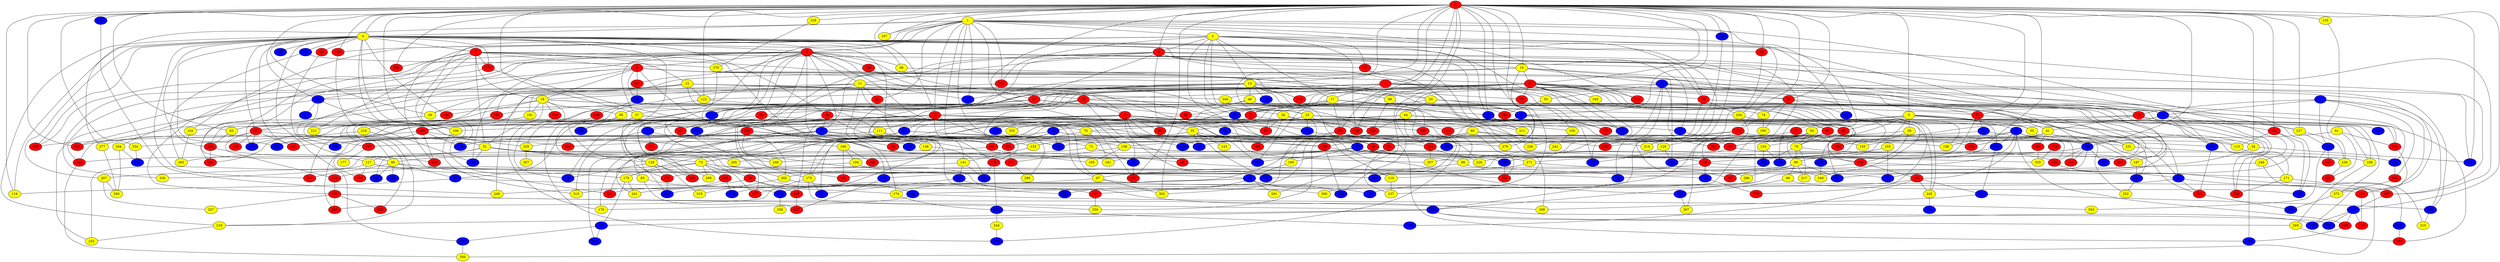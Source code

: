 graph {
0 [style = filled fillcolor = red];
1 [style = filled fillcolor = yellow];
2 [style = filled fillcolor = yellow];
3 [style = filled fillcolor = red];
4 [style = filled fillcolor = yellow];
5 [style = filled fillcolor = yellow];
6 [style = filled fillcolor = red];
7 [style = filled fillcolor = red];
8 [style = filled fillcolor = red];
9 [style = filled fillcolor = red];
10 [style = filled fillcolor = yellow];
11 [style = filled fillcolor = yellow];
12 [style = filled fillcolor = yellow];
13 [style = filled fillcolor = yellow];
14 [style = filled fillcolor = red];
15 [style = filled fillcolor = red];
16 [style = filled fillcolor = red];
17 [style = filled fillcolor = yellow];
18 [style = filled fillcolor = yellow];
19 [style = filled fillcolor = red];
20 [style = filled fillcolor = yellow];
21 [style = filled fillcolor = blue];
22 [style = filled fillcolor = blue];
23 [style = filled fillcolor = yellow];
24 [style = filled fillcolor = red];
25 [style = filled fillcolor = red];
26 [style = filled fillcolor = yellow];
27 [style = filled fillcolor = yellow];
28 [style = filled fillcolor = blue];
29 [style = filled fillcolor = yellow];
30 [style = filled fillcolor = yellow];
31 [style = filled fillcolor = blue];
32 [style = filled fillcolor = red];
33 [style = filled fillcolor = red];
34 [style = filled fillcolor = yellow];
35 [style = filled fillcolor = yellow];
36 [style = filled fillcolor = red];
37 [style = filled fillcolor = red];
38 [style = filled fillcolor = red];
39 [style = filled fillcolor = yellow];
40 [style = filled fillcolor = red];
41 [style = filled fillcolor = yellow];
42 [style = filled fillcolor = red];
43 [style = filled fillcolor = red];
44 [style = filled fillcolor = yellow];
45 [style = filled fillcolor = blue];
46 [style = filled fillcolor = yellow];
47 [style = filled fillcolor = blue];
48 [style = filled fillcolor = blue];
49 [style = filled fillcolor = blue];
50 [style = filled fillcolor = blue];
51 [style = filled fillcolor = yellow];
52 [style = filled fillcolor = blue];
53 [style = filled fillcolor = red];
54 [style = filled fillcolor = yellow];
55 [style = filled fillcolor = yellow];
56 [style = filled fillcolor = red];
57 [style = filled fillcolor = blue];
58 [style = filled fillcolor = red];
59 [style = filled fillcolor = blue];
60 [style = filled fillcolor = red];
61 [style = filled fillcolor = yellow];
62 [style = filled fillcolor = blue];
63 [style = filled fillcolor = yellow];
64 [style = filled fillcolor = red];
65 [style = filled fillcolor = red];
66 [style = filled fillcolor = red];
67 [style = filled fillcolor = red];
68 [style = filled fillcolor = yellow];
69 [style = filled fillcolor = red];
70 [style = filled fillcolor = yellow];
71 [style = filled fillcolor = yellow];
72 [style = filled fillcolor = red];
73 [style = filled fillcolor = yellow];
74 [style = filled fillcolor = yellow];
75 [style = filled fillcolor = red];
76 [style = filled fillcolor = red];
77 [style = filled fillcolor = blue];
78 [style = filled fillcolor = red];
79 [style = filled fillcolor = yellow];
80 [style = filled fillcolor = yellow];
81 [style = filled fillcolor = red];
82 [style = filled fillcolor = red];
83 [style = filled fillcolor = yellow];
84 [style = filled fillcolor = red];
85 [style = filled fillcolor = blue];
86 [style = filled fillcolor = yellow];
87 [style = filled fillcolor = red];
88 [style = filled fillcolor = red];
89 [style = filled fillcolor = blue];
90 [style = filled fillcolor = yellow];
91 [style = filled fillcolor = blue];
92 [style = filled fillcolor = red];
93 [style = filled fillcolor = blue];
94 [style = filled fillcolor = blue];
95 [style = filled fillcolor = yellow];
96 [style = filled fillcolor = yellow];
97 [style = filled fillcolor = yellow];
98 [style = filled fillcolor = yellow];
99 [style = filled fillcolor = yellow];
100 [style = filled fillcolor = red];
101 [style = filled fillcolor = blue];
102 [style = filled fillcolor = red];
103 [style = filled fillcolor = yellow];
104 [style = filled fillcolor = red];
105 [style = filled fillcolor = yellow];
106 [style = filled fillcolor = yellow];
107 [style = filled fillcolor = red];
108 [style = filled fillcolor = red];
109 [style = filled fillcolor = red];
110 [style = filled fillcolor = yellow];
111 [style = filled fillcolor = yellow];
112 [style = filled fillcolor = blue];
113 [style = filled fillcolor = red];
114 [style = filled fillcolor = red];
115 [style = filled fillcolor = yellow];
116 [style = filled fillcolor = red];
117 [style = filled fillcolor = yellow];
118 [style = filled fillcolor = red];
119 [style = filled fillcolor = yellow];
120 [style = filled fillcolor = yellow];
121 [style = filled fillcolor = red];
122 [style = filled fillcolor = yellow];
123 [style = filled fillcolor = red];
124 [style = filled fillcolor = red];
125 [style = filled fillcolor = yellow];
126 [style = filled fillcolor = red];
127 [style = filled fillcolor = red];
128 [style = filled fillcolor = blue];
129 [style = filled fillcolor = yellow];
130 [style = filled fillcolor = red];
131 [style = filled fillcolor = blue];
132 [style = filled fillcolor = red];
133 [style = filled fillcolor = yellow];
134 [style = filled fillcolor = blue];
135 [style = filled fillcolor = yellow];
136 [style = filled fillcolor = yellow];
137 [style = filled fillcolor = yellow];
138 [style = filled fillcolor = red];
139 [style = filled fillcolor = blue];
140 [style = filled fillcolor = blue];
141 [style = filled fillcolor = yellow];
142 [style = filled fillcolor = blue];
143 [style = filled fillcolor = yellow];
144 [style = filled fillcolor = blue];
145 [style = filled fillcolor = blue];
146 [style = filled fillcolor = blue];
147 [style = filled fillcolor = red];
148 [style = filled fillcolor = red];
149 [style = filled fillcolor = red];
150 [style = filled fillcolor = red];
151 [style = filled fillcolor = blue];
152 [style = filled fillcolor = yellow];
153 [style = filled fillcolor = blue];
154 [style = filled fillcolor = red];
155 [style = filled fillcolor = yellow];
156 [style = filled fillcolor = yellow];
157 [style = filled fillcolor = red];
158 [style = filled fillcolor = yellow];
159 [style = filled fillcolor = red];
160 [style = filled fillcolor = yellow];
161 [style = filled fillcolor = yellow];
162 [style = filled fillcolor = blue];
163 [style = filled fillcolor = blue];
164 [style = filled fillcolor = blue];
165 [style = filled fillcolor = yellow];
166 [style = filled fillcolor = blue];
167 [style = filled fillcolor = blue];
168 [style = filled fillcolor = red];
169 [style = filled fillcolor = yellow];
170 [style = filled fillcolor = yellow];
171 [style = filled fillcolor = yellow];
172 [style = filled fillcolor = red];
173 [style = filled fillcolor = red];
174 [style = filled fillcolor = yellow];
175 [style = filled fillcolor = yellow];
176 [style = filled fillcolor = red];
177 [style = filled fillcolor = yellow];
178 [style = filled fillcolor = red];
179 [style = filled fillcolor = yellow];
180 [style = filled fillcolor = blue];
181 [style = filled fillcolor = yellow];
182 [style = filled fillcolor = blue];
183 [style = filled fillcolor = blue];
184 [style = filled fillcolor = blue];
185 [style = filled fillcolor = blue];
186 [style = filled fillcolor = red];
187 [style = filled fillcolor = yellow];
188 [style = filled fillcolor = yellow];
189 [style = filled fillcolor = red];
190 [style = filled fillcolor = yellow];
191 [style = filled fillcolor = blue];
192 [style = filled fillcolor = red];
193 [style = filled fillcolor = red];
194 [style = filled fillcolor = yellow];
195 [style = filled fillcolor = red];
196 [style = filled fillcolor = blue];
197 [style = filled fillcolor = yellow];
198 [style = filled fillcolor = blue];
199 [style = filled fillcolor = red];
200 [style = filled fillcolor = blue];
201 [style = filled fillcolor = red];
202 [style = filled fillcolor = blue];
203 [style = filled fillcolor = red];
204 [style = filled fillcolor = blue];
205 [style = filled fillcolor = red];
206 [style = filled fillcolor = blue];
207 [style = filled fillcolor = yellow];
208 [style = filled fillcolor = red];
209 [style = filled fillcolor = blue];
210 [style = filled fillcolor = blue];
211 [style = filled fillcolor = yellow];
212 [style = filled fillcolor = yellow];
213 [style = filled fillcolor = blue];
214 [style = filled fillcolor = yellow];
215 [style = filled fillcolor = blue];
216 [style = filled fillcolor = yellow];
217 [style = filled fillcolor = yellow];
218 [style = filled fillcolor = yellow];
219 [style = filled fillcolor = blue];
220 [style = filled fillcolor = yellow];
221 [style = filled fillcolor = blue];
222 [style = filled fillcolor = red];
223 [style = filled fillcolor = red];
224 [style = filled fillcolor = red];
225 [style = filled fillcolor = red];
226 [style = filled fillcolor = yellow];
227 [style = filled fillcolor = yellow];
228 [style = filled fillcolor = yellow];
229 [style = filled fillcolor = blue];
230 [style = filled fillcolor = red];
231 [style = filled fillcolor = yellow];
232 [style = filled fillcolor = yellow];
233 [style = filled fillcolor = blue];
234 [style = filled fillcolor = yellow];
235 [style = filled fillcolor = blue];
236 [style = filled fillcolor = yellow];
237 [style = filled fillcolor = blue];
238 [style = filled fillcolor = red];
239 [style = filled fillcolor = blue];
240 [style = filled fillcolor = blue];
241 [style = filled fillcolor = yellow];
242 [style = filled fillcolor = yellow];
243 [style = filled fillcolor = red];
244 [style = filled fillcolor = yellow];
245 [style = filled fillcolor = yellow];
246 [style = filled fillcolor = yellow];
247 [style = filled fillcolor = red];
248 [style = filled fillcolor = yellow];
249 [style = filled fillcolor = yellow];
250 [style = filled fillcolor = blue];
251 [style = filled fillcolor = red];
252 [style = filled fillcolor = yellow];
253 [style = filled fillcolor = blue];
254 [style = filled fillcolor = blue];
255 [style = filled fillcolor = blue];
256 [style = filled fillcolor = blue];
257 [style = filled fillcolor = yellow];
258 [style = filled fillcolor = yellow];
259 [style = filled fillcolor = red];
260 [style = filled fillcolor = blue];
261 [style = filled fillcolor = red];
262 [style = filled fillcolor = red];
263 [style = filled fillcolor = blue];
264 [style = filled fillcolor = yellow];
265 [style = filled fillcolor = yellow];
266 [style = filled fillcolor = blue];
267 [style = filled fillcolor = yellow];
268 [style = filled fillcolor = red];
269 [style = filled fillcolor = yellow];
270 [style = filled fillcolor = yellow];
271 [style = filled fillcolor = yellow];
272 [style = filled fillcolor = yellow];
273 [style = filled fillcolor = blue];
274 [style = filled fillcolor = red];
275 [style = filled fillcolor = red];
276 [style = filled fillcolor = red];
277 [style = filled fillcolor = yellow];
278 [style = filled fillcolor = blue];
279 [style = filled fillcolor = yellow];
280 [style = filled fillcolor = red];
281 [style = filled fillcolor = red];
282 [style = filled fillcolor = yellow];
283 [style = filled fillcolor = blue];
284 [style = filled fillcolor = red];
285 [style = filled fillcolor = red];
286 [style = filled fillcolor = yellow];
287 [style = filled fillcolor = blue];
288 [style = filled fillcolor = red];
289 [style = filled fillcolor = blue];
290 [style = filled fillcolor = yellow];
291 [style = filled fillcolor = yellow];
292 [style = filled fillcolor = blue];
293 [style = filled fillcolor = red];
294 [style = filled fillcolor = blue];
295 [style = filled fillcolor = yellow];
296 [style = filled fillcolor = yellow];
297 [style = filled fillcolor = blue];
298 [style = filled fillcolor = yellow];
299 [style = filled fillcolor = yellow];
300 [style = filled fillcolor = yellow];
301 [style = filled fillcolor = red];
302 [style = filled fillcolor = yellow];
303 [style = filled fillcolor = blue];
304 [style = filled fillcolor = red];
305 [style = filled fillcolor = blue];
306 [style = filled fillcolor = blue];
307 [style = filled fillcolor = blue];
308 [style = filled fillcolor = blue];
309 [style = filled fillcolor = red];
310 [style = filled fillcolor = yellow];
311 [style = filled fillcolor = red];
312 [style = filled fillcolor = blue];
313 [style = filled fillcolor = red];
314 [style = filled fillcolor = blue];
315 [style = filled fillcolor = yellow];
316 [style = filled fillcolor = red];
317 [style = filled fillcolor = red];
318 [style = filled fillcolor = blue];
319 [style = filled fillcolor = yellow];
320 [style = filled fillcolor = red];
321 [style = filled fillcolor = red];
322 [style = filled fillcolor = blue];
323 [style = filled fillcolor = red];
324 [style = filled fillcolor = blue];
325 [style = filled fillcolor = blue];
326 [style = filled fillcolor = red];
327 [style = filled fillcolor = yellow];
328 [style = filled fillcolor = blue];
329 [style = filled fillcolor = yellow];
330 [style = filled fillcolor = yellow];
331 [style = filled fillcolor = blue];
332 [style = filled fillcolor = yellow];
333 [style = filled fillcolor = red];
334 [style = filled fillcolor = yellow];
335 [style = filled fillcolor = yellow];
336 [style = filled fillcolor = blue];
337 [style = filled fillcolor = red];
338 [style = filled fillcolor = blue];
339 [style = filled fillcolor = blue];
340 [style = filled fillcolor = yellow];
341 [style = filled fillcolor = blue];
342 [style = filled fillcolor = blue];
343 [style = filled fillcolor = red];
344 [style = filled fillcolor = blue];
345 [style = filled fillcolor = blue];
346 [style = filled fillcolor = yellow];
347 [style = filled fillcolor = red];
348 [style = filled fillcolor = blue];
349 [style = filled fillcolor = yellow];
350 [style = filled fillcolor = yellow];
351 [style = filled fillcolor = red];
352 [style = filled fillcolor = blue];
353 [style = filled fillcolor = red];
354 [style = filled fillcolor = yellow];
355 [style = filled fillcolor = red];
356 [style = filled fillcolor = red];
357 [style = filled fillcolor = yellow];
358 [style = filled fillcolor = blue];
359 [style = filled fillcolor = yellow];
360 [style = filled fillcolor = red];
0 -- 8;
0 -- 10;
0 -- 13;
0 -- 14;
0 -- 19;
0 -- 27;
0 -- 34;
0 -- 49;
0 -- 56;
0 -- 57;
0 -- 59;
0 -- 63;
0 -- 65;
0 -- 69;
0 -- 87;
0 -- 5;
0 -- 4;
0 -- 3;
0 -- 1;
0 -- 90;
0 -- 102;
0 -- 104;
0 -- 106;
0 -- 114;
0 -- 119;
0 -- 122;
0 -- 131;
0 -- 135;
0 -- 137;
0 -- 139;
0 -- 148;
0 -- 158;
0 -- 195;
0 -- 197;
0 -- 204;
0 -- 206;
0 -- 209;
0 -- 210;
0 -- 227;
0 -- 228;
0 -- 262;
0 -- 279;
0 -- 291;
0 -- 309;
0 -- 334;
0 -- 343;
1 -- 2;
1 -- 4;
1 -- 6;
1 -- 19;
1 -- 33;
1 -- 81;
1 -- 83;
1 -- 94;
1 -- 95;
1 -- 112;
1 -- 116;
1 -- 146;
1 -- 197;
1 -- 198;
1 -- 203;
1 -- 224;
1 -- 234;
1 -- 255;
1 -- 277;
2 -- 8;
2 -- 13;
2 -- 17;
2 -- 23;
2 -- 26;
2 -- 32;
2 -- 37;
2 -- 104;
2 -- 107;
2 -- 148;
2 -- 152;
2 -- 203;
2 -- 257;
2 -- 316;
2 -- 337;
3 -- 17;
3 -- 41;
3 -- 55;
3 -- 93;
3 -- 149;
3 -- 153;
3 -- 181;
3 -- 192;
3 -- 225;
4 -- 6;
4 -- 7;
4 -- 24;
4 -- 39;
4 -- 42;
4 -- 43;
4 -- 59;
4 -- 68;
4 -- 69;
4 -- 76;
4 -- 106;
4 -- 119;
4 -- 124;
4 -- 130;
4 -- 133;
4 -- 167;
4 -- 173;
4 -- 186;
4 -- 196;
4 -- 207;
4 -- 208;
4 -- 211;
4 -- 218;
4 -- 220;
4 -- 243;
4 -- 254;
4 -- 282;
4 -- 314;
4 -- 329;
4 -- 341;
5 -- 22;
5 -- 29;
5 -- 30;
5 -- 38;
5 -- 72;
5 -- 101;
5 -- 121;
5 -- 129;
5 -- 175;
5 -- 209;
5 -- 289;
5 -- 293;
5 -- 328;
6 -- 9;
6 -- 11;
6 -- 16;
6 -- 27;
6 -- 34;
6 -- 47;
6 -- 49;
6 -- 66;
6 -- 68;
6 -- 76;
6 -- 77;
6 -- 89;
6 -- 97;
6 -- 117;
6 -- 127;
6 -- 138;
6 -- 157;
6 -- 162;
6 -- 176;
6 -- 184;
6 -- 206;
6 -- 233;
6 -- 248;
6 -- 295;
6 -- 358;
7 -- 9;
7 -- 12;
7 -- 18;
7 -- 20;
7 -- 51;
7 -- 107;
7 -- 173;
7 -- 174;
7 -- 186;
7 -- 212;
7 -- 229;
7 -- 309;
8 -- 10;
8 -- 11;
8 -- 37;
8 -- 84;
8 -- 125;
8 -- 142;
8 -- 211;
8 -- 221;
8 -- 246;
8 -- 247;
8 -- 284;
9 -- 14;
9 -- 18;
9 -- 43;
9 -- 86;
9 -- 127;
9 -- 136;
9 -- 149;
9 -- 185;
9 -- 187;
9 -- 200;
9 -- 264;
10 -- 14;
10 -- 27;
10 -- 31;
10 -- 39;
10 -- 87;
10 -- 222;
10 -- 227;
11 -- 18;
11 -- 53;
11 -- 81;
11 -- 85;
11 -- 97;
11 -- 112;
11 -- 136;
11 -- 151;
11 -- 179;
11 -- 249;
12 -- 15;
12 -- 20;
12 -- 109;
12 -- 111;
12 -- 122;
12 -- 132;
12 -- 206;
12 -- 330;
12 -- 346;
13 -- 33;
13 -- 46;
13 -- 57;
13 -- 58;
13 -- 75;
13 -- 112;
13 -- 122;
13 -- 145;
13 -- 149;
13 -- 168;
13 -- 180;
13 -- 325;
14 -- 15;
14 -- 25;
14 -- 28;
14 -- 33;
14 -- 40;
14 -- 56;
14 -- 75;
14 -- 76;
14 -- 98;
14 -- 116;
14 -- 123;
14 -- 178;
14 -- 199;
14 -- 219;
14 -- 245;
14 -- 250;
14 -- 254;
14 -- 274;
14 -- 278;
14 -- 294;
14 -- 302;
14 -- 340;
14 -- 349;
15 -- 16;
15 -- 19;
15 -- 38;
15 -- 39;
15 -- 66;
15 -- 74;
15 -- 87;
15 -- 129;
15 -- 323;
15 -- 331;
16 -- 30;
16 -- 35;
16 -- 63;
16 -- 73;
16 -- 84;
16 -- 108;
16 -- 113;
16 -- 132;
16 -- 134;
16 -- 159;
16 -- 163;
16 -- 179;
16 -- 188;
16 -- 208;
16 -- 241;
16 -- 297;
16 -- 303;
16 -- 305;
16 -- 322;
17 -- 25;
17 -- 35;
17 -- 36;
17 -- 52;
17 -- 65;
17 -- 67;
17 -- 89;
17 -- 120;
17 -- 234;
18 -- 23;
18 -- 51;
18 -- 95;
18 -- 121;
18 -- 130;
18 -- 181;
18 -- 189;
18 -- 192;
18 -- 320;
19 -- 38;
19 -- 40;
19 -- 45;
19 -- 48;
19 -- 62;
19 -- 67;
19 -- 71;
19 -- 111;
19 -- 147;
19 -- 159;
19 -- 175;
19 -- 199;
19 -- 312;
19 -- 348;
20 -- 28;
20 -- 44;
20 -- 57;
20 -- 124;
20 -- 231;
21 -- 28;
21 -- 32;
21 -- 266;
21 -- 268;
21 -- 272;
21 -- 294;
22 -- 34;
22 -- 49;
22 -- 101;
22 -- 154;
22 -- 156;
22 -- 163;
22 -- 231;
22 -- 252;
22 -- 286;
22 -- 288;
23 -- 65;
23 -- 151;
23 -- 169;
23 -- 189;
23 -- 214;
23 -- 237;
23 -- 307;
23 -- 332;
24 -- 86;
25 -- 73;
25 -- 105;
26 -- 40;
26 -- 98;
26 -- 148;
26 -- 304;
27 -- 63;
27 -- 70;
27 -- 110;
27 -- 142;
27 -- 152;
27 -- 298;
28 -- 54;
28 -- 102;
28 -- 106;
28 -- 162;
28 -- 305;
29 -- 64;
29 -- 108;
29 -- 201;
30 -- 85;
31 -- 55;
31 -- 56;
31 -- 156;
31 -- 210;
31 -- 213;
31 -- 261;
31 -- 307;
31 -- 344;
31 -- 346;
32 -- 41;
32 -- 113;
32 -- 227;
32 -- 280;
32 -- 323;
33 -- 36;
33 -- 109;
33 -- 213;
33 -- 218;
33 -- 233;
33 -- 279;
34 -- 110;
34 -- 210;
35 -- 48;
35 -- 128;
35 -- 143;
35 -- 163;
35 -- 297;
35 -- 341;
36 -- 77;
36 -- 168;
37 -- 299;
38 -- 79;
39 -- 43;
40 -- 304;
41 -- 71;
41 -- 125;
41 -- 171;
41 -- 301;
41 -- 356;
42 -- 60;
42 -- 77;
42 -- 82;
42 -- 188;
42 -- 239;
43 -- 51;
43 -- 100;
43 -- 118;
43 -- 243;
43 -- 277;
43 -- 325;
44 -- 47;
44 -- 50;
44 -- 191;
44 -- 195;
44 -- 222;
44 -- 341;
45 -- 58;
46 -- 59;
46 -- 60;
46 -- 70;
46 -- 280;
47 -- 201;
48 -- 86;
48 -- 108;
48 -- 169;
48 -- 187;
48 -- 188;
48 -- 192;
48 -- 295;
48 -- 335;
49 -- 52;
49 -- 200;
49 -- 237;
49 -- 251;
49 -- 257;
49 -- 353;
50 -- 53;
50 -- 82;
50 -- 155;
50 -- 157;
50 -- 187;
50 -- 255;
51 -- 64;
51 -- 73;
51 -- 117;
51 -- 129;
51 -- 144;
51 -- 265;
51 -- 358;
54 -- 64;
54 -- 79;
54 -- 90;
54 -- 120;
54 -- 183;
54 -- 220;
54 -- 255;
54 -- 280;
54 -- 348;
55 -- 360;
56 -- 74;
56 -- 94;
56 -- 190;
56 -- 326;
57 -- 126;
57 -- 175;
57 -- 225;
57 -- 272;
58 -- 98;
58 -- 344;
59 -- 211;
59 -- 220;
59 -- 254;
60 -- 160;
60 -- 193;
61 -- 121;
61 -- 155;
61 -- 321;
62 -- 83;
62 -- 88;
62 -- 158;
62 -- 333;
63 -- 124;
64 -- 85;
64 -- 97;
64 -- 140;
65 -- 134;
65 -- 174;
65 -- 226;
65 -- 356;
66 -- 115;
66 -- 142;
66 -- 216;
66 -- 313;
67 -- 79;
67 -- 261;
67 -- 300;
67 -- 353;
68 -- 99;
69 -- 214;
70 -- 126;
70 -- 161;
70 -- 224;
71 -- 170;
71 -- 331;
72 -- 115;
72 -- 133;
73 -- 78;
73 -- 110;
73 -- 118;
73 -- 147;
73 -- 170;
73 -- 259;
73 -- 298;
73 -- 355;
74 -- 114;
74 -- 190;
75 -- 105;
76 -- 230;
76 -- 234;
76 -- 326;
77 -- 126;
77 -- 136;
77 -- 165;
77 -- 205;
77 -- 222;
77 -- 285;
77 -- 339;
78 -- 144;
78 -- 247;
78 -- 249;
79 -- 90;
79 -- 166;
79 -- 217;
79 -- 260;
80 -- 92;
80 -- 133;
80 -- 162;
80 -- 184;
80 -- 230;
80 -- 355;
82 -- 88;
82 -- 232;
83 -- 202;
83 -- 317;
85 -- 123;
85 -- 281;
85 -- 303;
86 -- 93;
86 -- 182;
86 -- 208;
86 -- 213;
86 -- 283;
86 -- 339;
87 -- 91;
87 -- 146;
87 -- 240;
88 -- 153;
89 -- 92;
89 -- 253;
90 -- 96;
90 -- 217;
90 -- 237;
90 -- 273;
90 -- 337;
91 -- 158;
91 -- 281;
91 -- 356;
92 -- 137;
92 -- 161;
93 -- 119;
93 -- 174;
95 -- 180;
95 -- 324;
96 -- 128;
96 -- 198;
97 -- 107;
97 -- 147;
97 -- 302;
98 -- 140;
98 -- 297;
99 -- 195;
99 -- 360;
101 -- 256;
101 -- 271;
102 -- 115;
102 -- 144;
102 -- 198;
103 -- 153;
103 -- 226;
104 -- 358;
105 -- 242;
106 -- 315;
107 -- 131;
108 -- 154;
108 -- 171;
108 -- 193;
109 -- 212;
110 -- 137;
111 -- 141;
111 -- 150;
111 -- 156;
111 -- 224;
114 -- 214;
114 -- 230;
114 -- 243;
114 -- 251;
115 -- 171;
117 -- 150;
117 -- 170;
117 -- 330;
117 -- 336;
118 -- 176;
120 -- 200;
120 -- 307;
121 -- 318;
122 -- 329;
122 -- 343;
123 -- 172;
124 -- 132;
124 -- 316;
125 -- 146;
125 -- 166;
126 -- 219;
126 -- 271;
127 -- 185;
128 -- 267;
129 -- 250;
129 -- 274;
129 -- 313;
129 -- 319;
131 -- 172;
131 -- 288;
131 -- 318;
131 -- 345;
133 -- 141;
135 -- 236;
136 -- 338;
138 -- 344;
139 -- 249;
140 -- 178;
141 -- 164;
141 -- 207;
141 -- 338;
142 -- 161;
142 -- 311;
142 -- 315;
144 -- 179;
144 -- 354;
148 -- 347;
151 -- 279;
151 -- 302;
152 -- 265;
154 -- 241;
154 -- 245;
154 -- 256;
154 -- 306;
157 -- 177;
158 -- 165;
158 -- 275;
158 -- 289;
158 -- 326;
159 -- 184;
159 -- 186;
159 -- 229;
159 -- 231;
159 -- 248;
159 -- 282;
159 -- 329;
160 -- 193;
160 -- 194;
160 -- 284;
162 -- 281;
164 -- 322;
164 -- 347;
168 -- 324;
169 -- 182;
170 -- 235;
170 -- 241;
171 -- 310;
171 -- 323;
173 -- 275;
173 -- 325;
174 -- 215;
175 -- 205;
175 -- 322;
175 -- 359;
176 -- 205;
176 -- 209;
176 -- 223;
176 -- 299;
176 -- 327;
181 -- 223;
182 -- 183;
182 -- 202;
182 -- 219;
182 -- 221;
182 -- 285;
182 -- 291;
185 -- 238;
187 -- 240;
188 -- 269;
189 -- 229;
189 -- 262;
189 -- 308;
189 -- 316;
189 -- 345;
191 -- 349;
192 -- 350;
194 -- 274;
194 -- 286;
195 -- 359;
196 -- 265;
196 -- 270;
199 -- 215;
199 -- 338;
201 -- 248;
201 -- 251;
202 -- 258;
203 -- 232;
203 -- 260;
204 -- 336;
206 -- 262;
206 -- 308;
206 -- 333;
206 -- 352;
207 -- 290;
207 -- 327;
209 -- 218;
209 -- 235;
209 -- 269;
209 -- 318;
215 -- 244;
215 -- 306;
216 -- 285;
216 -- 334;
218 -- 232;
222 -- 226;
222 -- 257;
224 -- 275;
227 -- 236;
227 -- 266;
228 -- 270;
231 -- 236;
233 -- 313;
234 -- 245;
234 -- 267;
235 -- 312;
235 -- 314;
236 -- 321;
238 -- 250;
240 -- 252;
244 -- 324;
245 -- 263;
246 -- 292;
246 -- 336;
247 -- 317;
251 -- 350;
253 -- 296;
256 -- 294;
256 -- 299;
259 -- 278;
259 -- 315;
260 -- 268;
264 -- 290;
264 -- 342;
266 -- 351;
266 -- 354;
268 -- 272;
269 -- 293;
270 -- 273;
271 -- 282;
271 -- 349;
272 -- 287;
273 -- 317;
274 -- 303;
275 -- 296;
276 -- 335;
277 -- 290;
281 -- 287;
282 -- 300;
282 -- 319;
288 -- 305;
289 -- 355;
292 -- 293;
294 -- 310;
301 -- 335;
314 -- 350;
329 -- 357;
331 -- 343;
334 -- 342;
347 -- 359;
}
